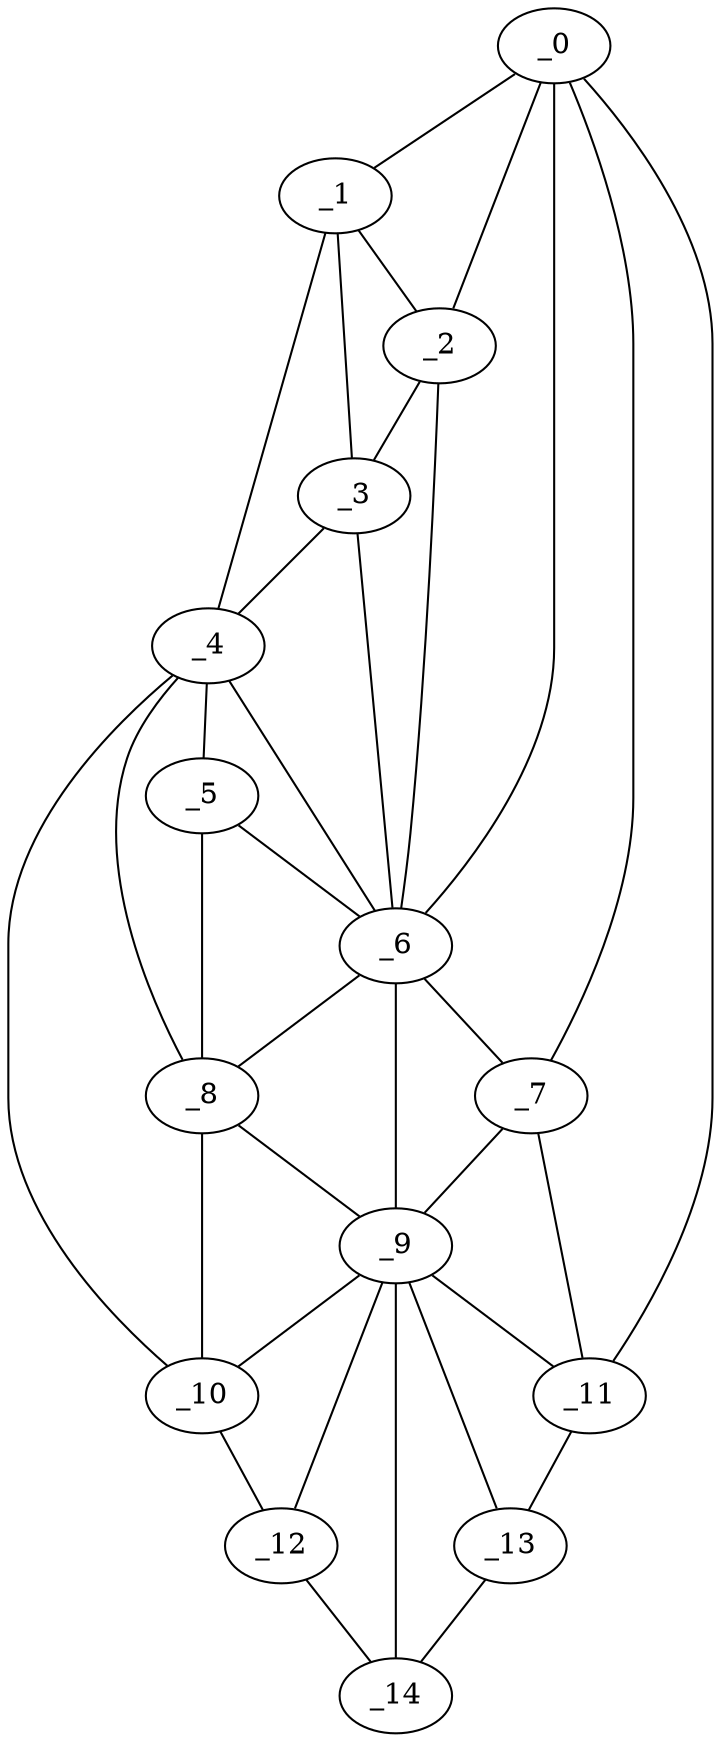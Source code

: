 graph "obj11__90.gxl" {
	_0	 [x=17,
		y=32];
	_1	 [x=18,
		y=27];
	_0 -- _1	 [valence=1];
	_2	 [x=22,
		y=27];
	_0 -- _2	 [valence=2];
	_6	 [x=49,
		y=35];
	_0 -- _6	 [valence=1];
	_7	 [x=50,
		y=54];
	_0 -- _7	 [valence=1];
	_11	 [x=72,
		y=103];
	_0 -- _11	 [valence=1];
	_1 -- _2	 [valence=1];
	_3	 [x=30,
		y=24];
	_1 -- _3	 [valence=1];
	_4	 [x=35,
		y=21];
	_1 -- _4	 [valence=1];
	_2 -- _3	 [valence=2];
	_2 -- _6	 [valence=1];
	_3 -- _4	 [valence=1];
	_3 -- _6	 [valence=2];
	_5	 [x=43,
		y=21];
	_4 -- _5	 [valence=2];
	_4 -- _6	 [valence=2];
	_8	 [x=58,
		y=20];
	_4 -- _8	 [valence=2];
	_10	 [x=69,
		y=19];
	_4 -- _10	 [valence=1];
	_5 -- _6	 [valence=2];
	_5 -- _8	 [valence=1];
	_6 -- _7	 [valence=1];
	_6 -- _8	 [valence=2];
	_9	 [x=64,
		y=47];
	_6 -- _9	 [valence=1];
	_7 -- _9	 [valence=2];
	_7 -- _11	 [valence=2];
	_8 -- _9	 [valence=2];
	_8 -- _10	 [valence=2];
	_9 -- _10	 [valence=2];
	_9 -- _11	 [valence=1];
	_12	 [x=75,
		y=20];
	_9 -- _12	 [valence=2];
	_13	 [x=76,
		y=103];
	_9 -- _13	 [valence=2];
	_14	 [x=118,
		y=33];
	_9 -- _14	 [valence=2];
	_10 -- _12	 [valence=1];
	_11 -- _13	 [valence=1];
	_12 -- _14	 [valence=1];
	_13 -- _14	 [valence=1];
}
